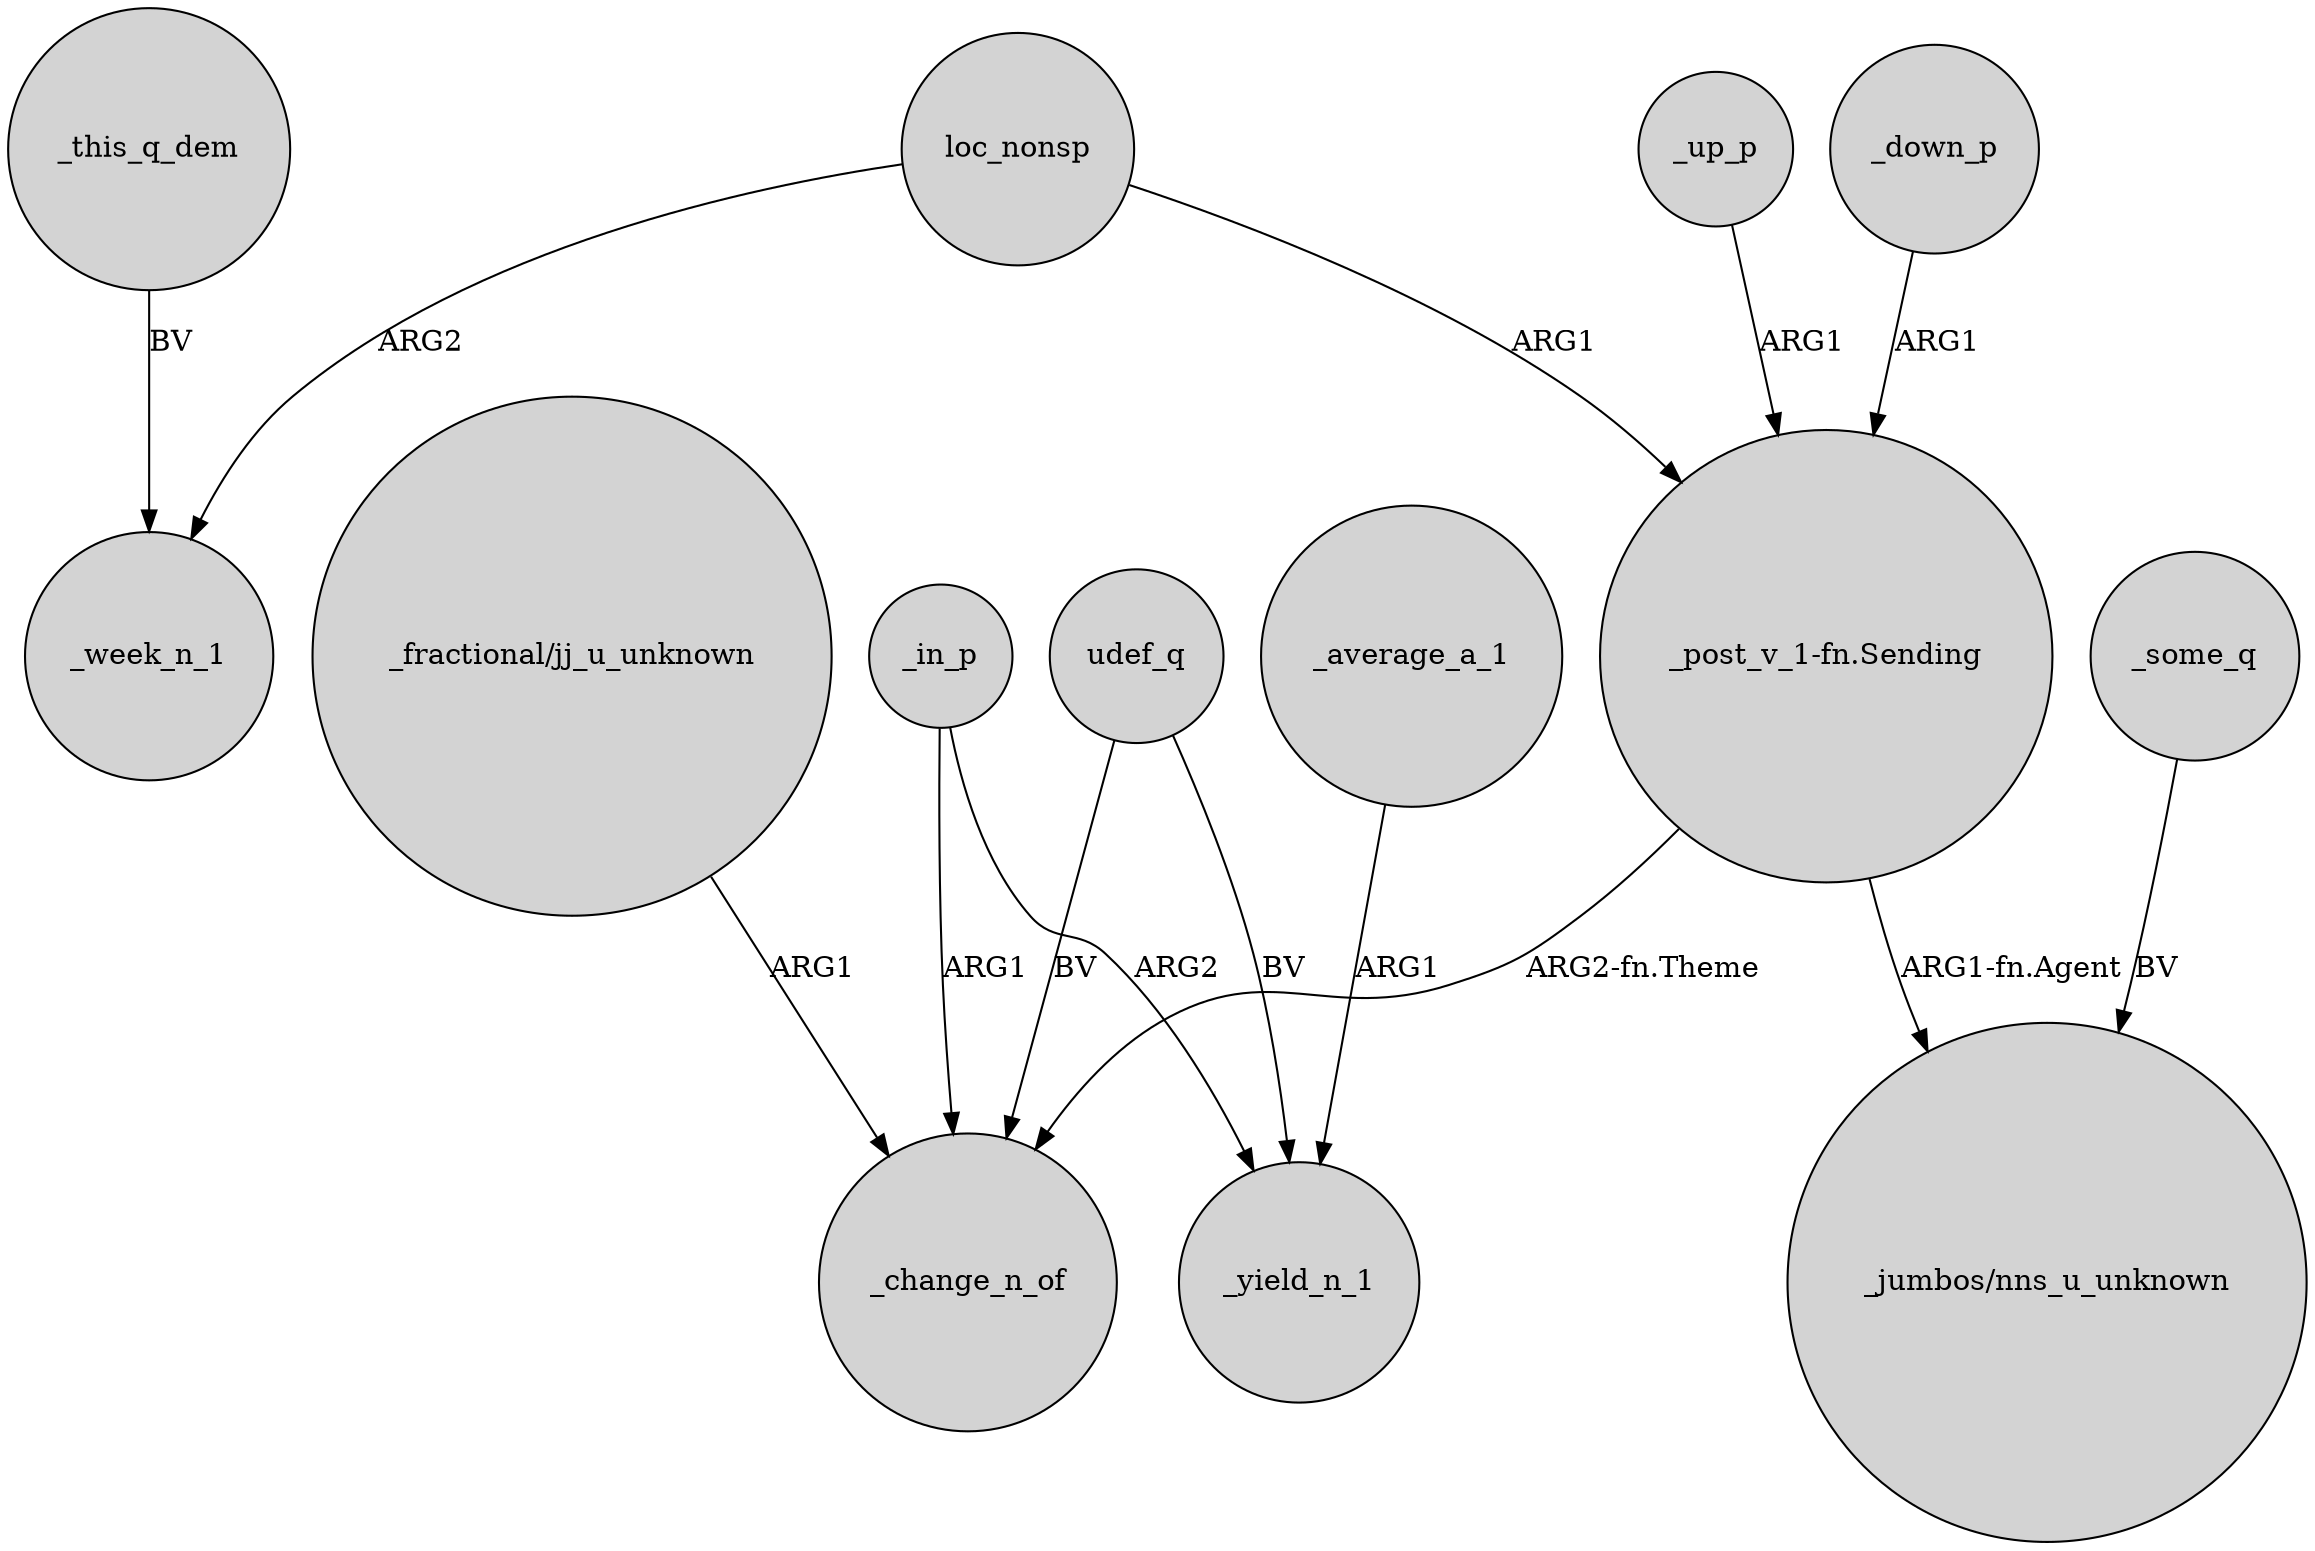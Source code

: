 digraph {
	node [shape=circle style=filled]
	loc_nonsp -> _week_n_1 [label=ARG2]
	"_fractional/jj_u_unknown" -> _change_n_of [label=ARG1]
	udef_q -> _change_n_of [label=BV]
	_down_p -> "_post_v_1-fn.Sending" [label=ARG1]
	_in_p -> _change_n_of [label=ARG1]
	_up_p -> "_post_v_1-fn.Sending" [label=ARG1]
	_this_q_dem -> _week_n_1 [label=BV]
	_in_p -> _yield_n_1 [label=ARG2]
	loc_nonsp -> "_post_v_1-fn.Sending" [label=ARG1]
	_some_q -> "_jumbos/nns_u_unknown" [label=BV]
	"_post_v_1-fn.Sending" -> _change_n_of [label="ARG2-fn.Theme"]
	udef_q -> _yield_n_1 [label=BV]
	"_post_v_1-fn.Sending" -> "_jumbos/nns_u_unknown" [label="ARG1-fn.Agent"]
	_average_a_1 -> _yield_n_1 [label=ARG1]
}
